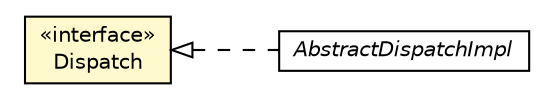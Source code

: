 #!/usr/local/bin/dot
#
# Class diagram 
# Generated by UMLGraph version R5_6-24-gf6e263 (http://www.umlgraph.org/)
#

digraph G {
	edge [fontname="Helvetica",fontsize=10,labelfontname="Helvetica",labelfontsize=10];
	node [fontname="Helvetica",fontsize=10,shape=plaintext];
	nodesep=0.25;
	ranksep=0.5;
	rankdir=LR;
	// com.gwtplatform.dispatch.server.Dispatch
	c161460 [label=<<table title="com.gwtplatform.dispatch.server.Dispatch" border="0" cellborder="1" cellspacing="0" cellpadding="2" port="p" bgcolor="lemonChiffon" href="./Dispatch.html">
		<tr><td><table border="0" cellspacing="0" cellpadding="1">
<tr><td align="center" balign="center"> &#171;interface&#187; </td></tr>
<tr><td align="center" balign="center"> Dispatch </td></tr>
		</table></td></tr>
		</table>>, URL="./Dispatch.html", fontname="Helvetica", fontcolor="black", fontsize=10.0];
	// com.gwtplatform.dispatch.server.AbstractDispatchImpl
	c161463 [label=<<table title="com.gwtplatform.dispatch.server.AbstractDispatchImpl" border="0" cellborder="1" cellspacing="0" cellpadding="2" port="p" href="./AbstractDispatchImpl.html">
		<tr><td><table border="0" cellspacing="0" cellpadding="1">
<tr><td align="center" balign="center"><font face="Helvetica-Oblique"> AbstractDispatchImpl </font></td></tr>
		</table></td></tr>
		</table>>, URL="./AbstractDispatchImpl.html", fontname="Helvetica", fontcolor="black", fontsize=10.0];
	//com.gwtplatform.dispatch.server.AbstractDispatchImpl implements com.gwtplatform.dispatch.server.Dispatch
	c161460:p -> c161463:p [dir=back,arrowtail=empty,style=dashed];
}

